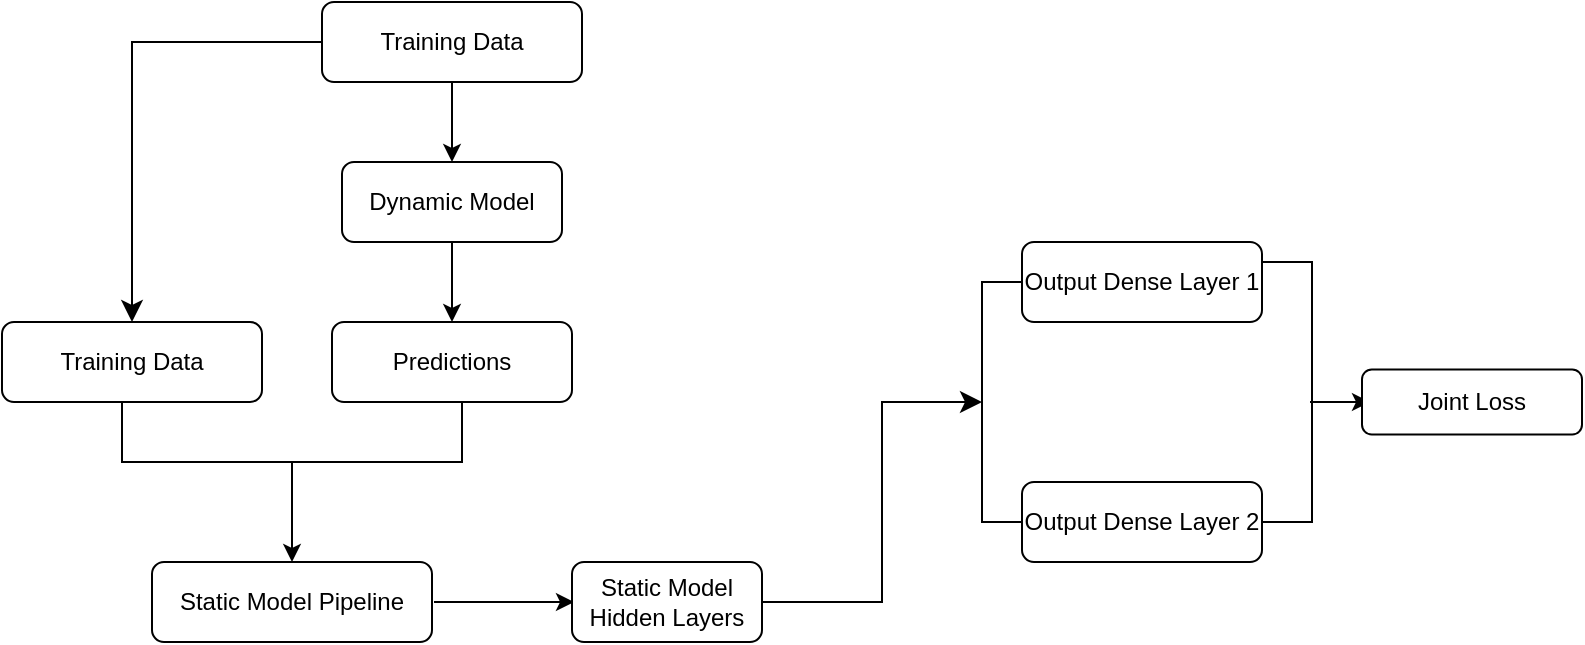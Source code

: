 <mxfile version="24.7.6">
  <diagram name="Page-1" id="-u9YifcIpSzV-jzgL01A">
    <mxGraphModel dx="1889" dy="1373" grid="1" gridSize="10" guides="1" tooltips="1" connect="1" arrows="1" fold="1" page="1" pageScale="1" pageWidth="850" pageHeight="1100" math="0" shadow="0">
      <root>
        <mxCell id="0" />
        <mxCell id="1" parent="0" />
        <mxCell id="3CXVrl0Oue-bYzy3ChOx-1" value="Dynamic Model" style="rounded=1;whiteSpace=wrap;html=1;" vertex="1" parent="1">
          <mxGeometry x="210" y="200" width="110" height="40" as="geometry" />
        </mxCell>
        <mxCell id="3CXVrl0Oue-bYzy3ChOx-2" value="Training Data" style="rounded=1;whiteSpace=wrap;html=1;" vertex="1" parent="1">
          <mxGeometry x="200" y="120" width="130" height="40" as="geometry" />
        </mxCell>
        <mxCell id="3CXVrl0Oue-bYzy3ChOx-3" value="Predictions" style="rounded=1;whiteSpace=wrap;html=1;" vertex="1" parent="1">
          <mxGeometry x="205" y="280" width="120" height="40" as="geometry" />
        </mxCell>
        <mxCell id="3CXVrl0Oue-bYzy3ChOx-4" value="" style="endArrow=classic;html=1;rounded=0;exitX=0.5;exitY=1;exitDx=0;exitDy=0;entryX=0.5;entryY=0;entryDx=0;entryDy=0;" edge="1" parent="1" source="3CXVrl0Oue-bYzy3ChOx-2" target="3CXVrl0Oue-bYzy3ChOx-1">
          <mxGeometry width="50" height="50" relative="1" as="geometry">
            <mxPoint x="400" y="480" as="sourcePoint" />
            <mxPoint x="450" y="430" as="targetPoint" />
          </mxGeometry>
        </mxCell>
        <mxCell id="3CXVrl0Oue-bYzy3ChOx-5" value="" style="endArrow=classic;html=1;rounded=0;exitX=0.5;exitY=1;exitDx=0;exitDy=0;" edge="1" parent="1" source="3CXVrl0Oue-bYzy3ChOx-1" target="3CXVrl0Oue-bYzy3ChOx-3">
          <mxGeometry width="50" height="50" relative="1" as="geometry">
            <mxPoint x="400" y="480" as="sourcePoint" />
            <mxPoint x="450" y="430" as="targetPoint" />
          </mxGeometry>
        </mxCell>
        <mxCell id="3CXVrl0Oue-bYzy3ChOx-6" value="Training Data" style="rounded=1;whiteSpace=wrap;html=1;" vertex="1" parent="1">
          <mxGeometry x="40" y="280" width="130" height="40" as="geometry" />
        </mxCell>
        <mxCell id="3CXVrl0Oue-bYzy3ChOx-7" value="" style="edgeStyle=segmentEdgeStyle;endArrow=classic;html=1;curved=0;rounded=0;endSize=8;startSize=8;exitX=0;exitY=0.5;exitDx=0;exitDy=0;entryX=0.5;entryY=0;entryDx=0;entryDy=0;" edge="1" parent="1" source="3CXVrl0Oue-bYzy3ChOx-2" target="3CXVrl0Oue-bYzy3ChOx-6">
          <mxGeometry width="50" height="50" relative="1" as="geometry">
            <mxPoint x="400" y="480" as="sourcePoint" />
            <mxPoint x="450" y="430" as="targetPoint" />
          </mxGeometry>
        </mxCell>
        <mxCell id="3CXVrl0Oue-bYzy3ChOx-8" value="Static Model Pipeline" style="rounded=1;whiteSpace=wrap;html=1;" vertex="1" parent="1">
          <mxGeometry x="115" y="400" width="140" height="40" as="geometry" />
        </mxCell>
        <mxCell id="3CXVrl0Oue-bYzy3ChOx-11" style="edgeStyle=orthogonalEdgeStyle;rounded=0;orthogonalLoop=1;jettySize=auto;html=1;exitX=0.5;exitY=1;exitDx=0;exitDy=0;" edge="1" parent="1" source="3CXVrl0Oue-bYzy3ChOx-9">
          <mxGeometry relative="1" as="geometry">
            <mxPoint x="185" y="400" as="targetPoint" />
          </mxGeometry>
        </mxCell>
        <mxCell id="3CXVrl0Oue-bYzy3ChOx-9" value="" style="shape=partialRectangle;whiteSpace=wrap;html=1;bottom=1;right=1;left=1;top=0;fillColor=none;routingCenterX=-0.5;" vertex="1" parent="1">
          <mxGeometry x="100" y="320" width="170" height="30" as="geometry" />
        </mxCell>
        <mxCell id="3CXVrl0Oue-bYzy3ChOx-12" value="" style="endArrow=classic;html=1;rounded=0;" edge="1" parent="1">
          <mxGeometry width="50" height="50" relative="1" as="geometry">
            <mxPoint x="256" y="420" as="sourcePoint" />
            <mxPoint x="326" y="420" as="targetPoint" />
            <Array as="points">
              <mxPoint x="296" y="420" />
            </Array>
          </mxGeometry>
        </mxCell>
        <mxCell id="3CXVrl0Oue-bYzy3ChOx-13" value="Static Model Hidden Layers" style="rounded=1;whiteSpace=wrap;html=1;" vertex="1" parent="1">
          <mxGeometry x="325" y="400" width="95" height="40" as="geometry" />
        </mxCell>
        <mxCell id="3CXVrl0Oue-bYzy3ChOx-16" value="" style="shape=partialRectangle;whiteSpace=wrap;html=1;bottom=1;right=1;left=1;top=0;fillColor=none;routingCenterX=-0.5;rotation=90;" vertex="1" parent="1">
          <mxGeometry x="480" y="310" width="120" height="20" as="geometry" />
        </mxCell>
        <mxCell id="3CXVrl0Oue-bYzy3ChOx-17" value="" style="edgeStyle=segmentEdgeStyle;endArrow=classic;html=1;curved=0;rounded=0;endSize=8;startSize=8;exitX=1;exitY=0.5;exitDx=0;exitDy=0;" edge="1" parent="1" source="3CXVrl0Oue-bYzy3ChOx-13">
          <mxGeometry width="50" height="50" relative="1" as="geometry">
            <mxPoint x="480" y="370" as="sourcePoint" />
            <mxPoint x="530" y="320" as="targetPoint" />
            <Array as="points">
              <mxPoint x="480" y="420" />
              <mxPoint x="480" y="320" />
            </Array>
          </mxGeometry>
        </mxCell>
        <mxCell id="3CXVrl0Oue-bYzy3ChOx-19" value="Output Dense Layer 1" style="rounded=1;whiteSpace=wrap;html=1;" vertex="1" parent="1">
          <mxGeometry x="550" y="240" width="120" height="40" as="geometry" />
        </mxCell>
        <mxCell id="3CXVrl0Oue-bYzy3ChOx-20" value="Output Dense Layer 2" style="rounded=1;whiteSpace=wrap;html=1;" vertex="1" parent="1">
          <mxGeometry x="550" y="360" width="120" height="40" as="geometry" />
        </mxCell>
        <mxCell id="3CXVrl0Oue-bYzy3ChOx-21" value="" style="shape=partialRectangle;whiteSpace=wrap;html=1;bottom=1;right=1;left=1;top=0;fillColor=none;routingCenterX=-0.5;rotation=-90;" vertex="1" parent="1">
          <mxGeometry x="617.5" y="302.5" width="130" height="25" as="geometry" />
        </mxCell>
        <mxCell id="3CXVrl0Oue-bYzy3ChOx-22" value="" style="endArrow=classic;html=1;rounded=0;" edge="1" parent="1">
          <mxGeometry width="50" height="50" relative="1" as="geometry">
            <mxPoint x="694" y="320" as="sourcePoint" />
            <mxPoint x="724" y="320" as="targetPoint" />
          </mxGeometry>
        </mxCell>
        <mxCell id="3CXVrl0Oue-bYzy3ChOx-23" value="Joint Loss" style="rounded=1;whiteSpace=wrap;html=1;" vertex="1" parent="1">
          <mxGeometry x="720" y="303.75" width="110" height="32.5" as="geometry" />
        </mxCell>
      </root>
    </mxGraphModel>
  </diagram>
</mxfile>
